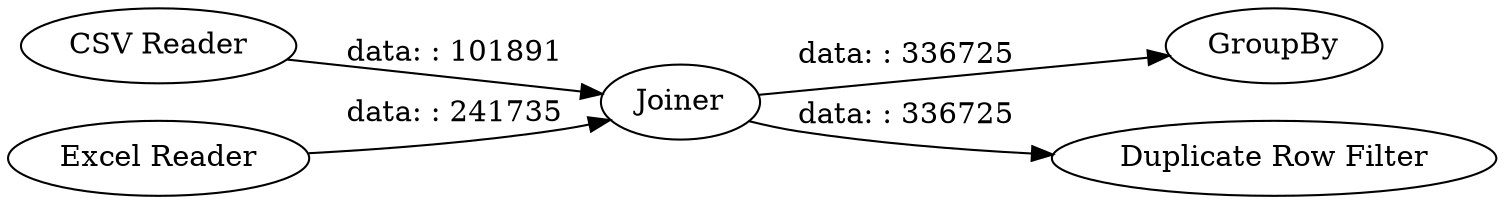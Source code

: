 digraph {
	"-2569053682677044704_5" [label=Joiner]
	"-2569053682677044704_2" [label=GroupBy]
	"-2569053682677044704_3" [label="CSV Reader"]
	"-2569053682677044704_6" [label="Duplicate Row Filter"]
	"-2569053682677044704_4" [label="Excel Reader"]
	"-2569053682677044704_3" -> "-2569053682677044704_5" [label="data: : 101891"]
	"-2569053682677044704_5" -> "-2569053682677044704_2" [label="data: : 336725"]
	"-2569053682677044704_4" -> "-2569053682677044704_5" [label="data: : 241735"]
	"-2569053682677044704_5" -> "-2569053682677044704_6" [label="data: : 336725"]
	rankdir=LR
}
